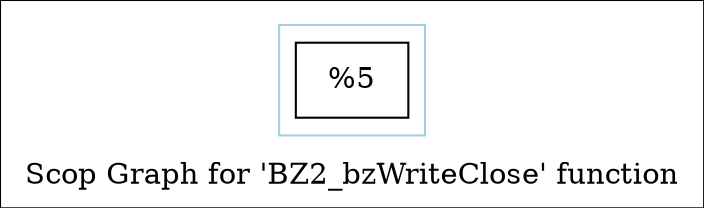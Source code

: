 digraph "Scop Graph for 'BZ2_bzWriteClose' function" {
	label="Scop Graph for 'BZ2_bzWriteClose' function";

	Node0x1845e20 [shape=record,label="{%5}"];
	colorscheme = "paired12"
        subgraph cluster_0x19bf3c0 {
          label = "";
          style = solid;
          color = 1
          Node0x1845e20;
        }
}
